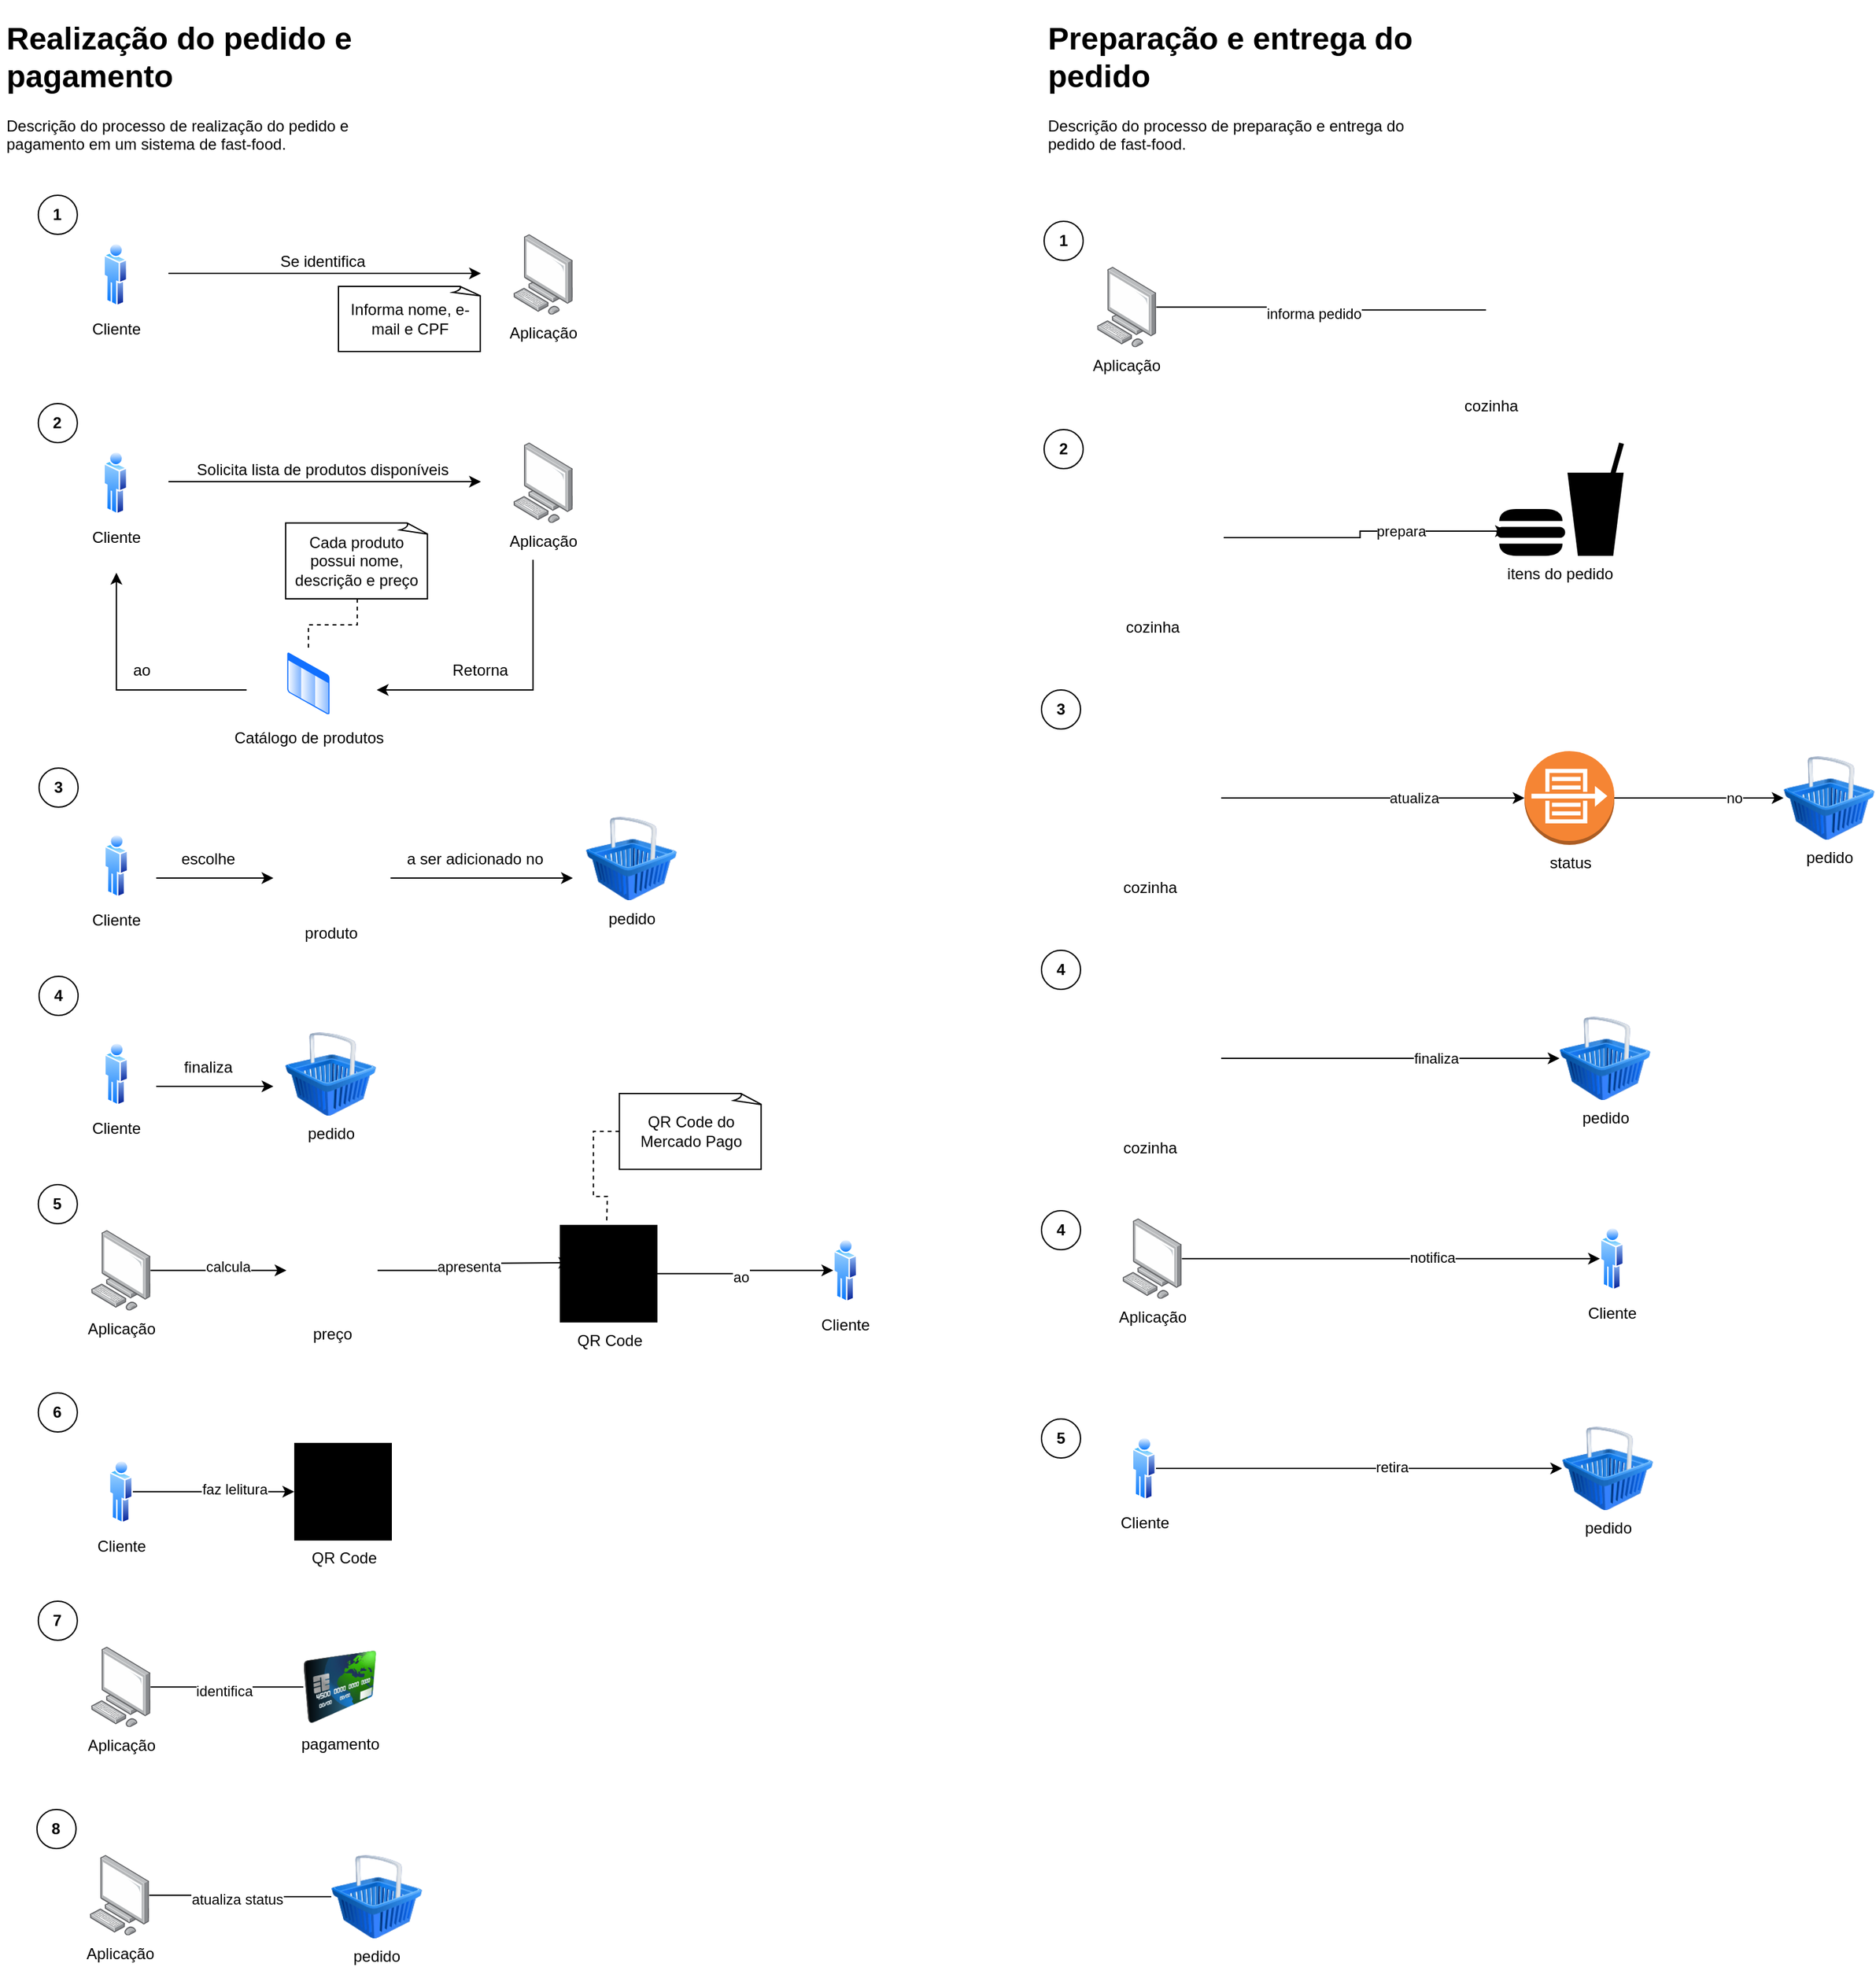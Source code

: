 <mxfile version="21.7.2" type="device">
  <diagram name="Page-1" id="wuaurv5I-6Jd20xGGzwU">
    <mxGraphModel dx="1434" dy="1897" grid="1" gridSize="10" guides="1" tooltips="1" connect="1" arrows="1" fold="1" page="1" pageScale="1" pageWidth="850" pageHeight="1100" math="0" shadow="0">
      <root>
        <mxCell id="0" />
        <mxCell id="1" parent="0" />
        <mxCell id="OzX1Dmt7QXQ8DhSSnQp_-1" value="Cliente" style="image;aspect=fixed;perimeter=ellipsePerimeter;html=1;align=center;shadow=0;dashed=0;spacingTop=3;image=img/lib/active_directory/user.svg;" parent="1" vertex="1">
          <mxGeometry x="129.4" y="-724.1" width="18.5" height="50" as="geometry" />
        </mxCell>
        <mxCell id="OzX1Dmt7QXQ8DhSSnQp_-2" value="Aplicação" style="image;points=[];aspect=fixed;html=1;align=center;shadow=0;dashed=0;image=img/lib/allied_telesis/computer_and_terminals/Personal_Computer.svg;" parent="1" vertex="1">
          <mxGeometry x="444.4" y="-730" width="45.6" height="61.8" as="geometry" />
        </mxCell>
        <mxCell id="OzX1Dmt7QXQ8DhSSnQp_-3" value="" style="endArrow=classic;html=1;rounded=0;" parent="1" edge="1">
          <mxGeometry width="50" height="50" relative="1" as="geometry">
            <mxPoint x="179.4" y="-700" as="sourcePoint" />
            <mxPoint x="419.4" y="-700" as="targetPoint" />
          </mxGeometry>
        </mxCell>
        <mxCell id="OzX1Dmt7QXQ8DhSSnQp_-6" value="Solicita lista de produtos disponíveis" style="text;html=1;strokeColor=none;fillColor=none;align=center;verticalAlign=middle;whiteSpace=wrap;rounded=0;" parent="1" vertex="1">
          <mxGeometry x="157.9" y="-724.1" width="280" height="30" as="geometry" />
        </mxCell>
        <mxCell id="OzX1Dmt7QXQ8DhSSnQp_-8" value="&lt;b&gt;2&lt;/b&gt;" style="ellipse;whiteSpace=wrap;html=1;aspect=fixed;" parent="1" vertex="1">
          <mxGeometry x="79.4" y="-760" width="30" height="30" as="geometry" />
        </mxCell>
        <mxCell id="OzX1Dmt7QXQ8DhSSnQp_-11" value="" style="endArrow=classic;html=1;rounded=0;" parent="1" edge="1">
          <mxGeometry width="50" height="50" relative="1" as="geometry">
            <mxPoint x="459.4" y="-640" as="sourcePoint" />
            <mxPoint x="339.4" y="-540" as="targetPoint" />
            <Array as="points">
              <mxPoint x="459.4" y="-540" />
            </Array>
          </mxGeometry>
        </mxCell>
        <mxCell id="OzX1Dmt7QXQ8DhSSnQp_-12" value="Catálogo de produtos" style="image;aspect=fixed;perimeter=ellipsePerimeter;html=1;align=center;shadow=0;dashed=0;spacingTop=3;image=img/lib/active_directory/list.svg;" parent="1" vertex="1">
          <mxGeometry x="269.4" y="-570" width="35" height="50" as="geometry" />
        </mxCell>
        <mxCell id="OzX1Dmt7QXQ8DhSSnQp_-13" value="Retorna" style="text;html=1;strokeColor=none;fillColor=none;align=center;verticalAlign=middle;whiteSpace=wrap;rounded=0;" parent="1" vertex="1">
          <mxGeometry x="389.4" y="-570" width="60" height="30" as="geometry" />
        </mxCell>
        <mxCell id="OzX1Dmt7QXQ8DhSSnQp_-14" value="" style="endArrow=classic;html=1;rounded=0;" parent="1" edge="1">
          <mxGeometry width="50" height="50" relative="1" as="geometry">
            <mxPoint x="239.4" y="-540" as="sourcePoint" />
            <mxPoint x="139.4" y="-630" as="targetPoint" />
            <Array as="points">
              <mxPoint x="139.4" y="-540" />
            </Array>
          </mxGeometry>
        </mxCell>
        <mxCell id="OzX1Dmt7QXQ8DhSSnQp_-15" value="ao" style="text;html=1;strokeColor=none;fillColor=none;align=center;verticalAlign=middle;whiteSpace=wrap;rounded=0;" parent="1" vertex="1">
          <mxGeometry x="129.4" y="-570" width="60" height="30" as="geometry" />
        </mxCell>
        <mxCell id="OzX1Dmt7QXQ8DhSSnQp_-17" value="Cliente" style="image;aspect=fixed;perimeter=ellipsePerimeter;html=1;align=center;shadow=0;dashed=0;spacingTop=3;image=img/lib/active_directory/user.svg;" parent="1" vertex="1">
          <mxGeometry x="130" y="-430" width="18.5" height="50" as="geometry" />
        </mxCell>
        <mxCell id="OzX1Dmt7QXQ8DhSSnQp_-18" value="produto" style="shape=image;html=1;verticalAlign=top;verticalLabelPosition=bottom;labelBackgroundColor=#ffffff;imageAspect=0;aspect=fixed;image=https://cdn1.iconfinder.com/data/icons/cartoon-snack/128/burger-128.png" parent="1" vertex="1">
          <mxGeometry x="270" y="-435.5" width="68" height="68" as="geometry" />
        </mxCell>
        <mxCell id="OzX1Dmt7QXQ8DhSSnQp_-19" value="" style="endArrow=classic;html=1;rounded=0;" parent="1" edge="1">
          <mxGeometry width="50" height="50" relative="1" as="geometry">
            <mxPoint x="170" y="-395.5" as="sourcePoint" />
            <mxPoint x="260" y="-395.5" as="targetPoint" />
          </mxGeometry>
        </mxCell>
        <mxCell id="OzX1Dmt7QXQ8DhSSnQp_-20" value="escolhe" style="text;html=1;strokeColor=none;fillColor=none;align=center;verticalAlign=middle;whiteSpace=wrap;rounded=0;" parent="1" vertex="1">
          <mxGeometry x="180" y="-425.5" width="60" height="30" as="geometry" />
        </mxCell>
        <mxCell id="OzX1Dmt7QXQ8DhSSnQp_-22" value="&lt;b&gt;3&lt;/b&gt;" style="ellipse;whiteSpace=wrap;html=1;aspect=fixed;" parent="1" vertex="1">
          <mxGeometry x="80" y="-480" width="30" height="30" as="geometry" />
        </mxCell>
        <mxCell id="OzX1Dmt7QXQ8DhSSnQp_-23" value="pedido" style="image;html=1;image=img/lib/clip_art/finance/Shopping_Cart_128x128.png" parent="1" vertex="1">
          <mxGeometry x="500" y="-442.5" width="70" height="64" as="geometry" />
        </mxCell>
        <mxCell id="OzX1Dmt7QXQ8DhSSnQp_-24" value="" style="endArrow=classic;html=1;rounded=0;" parent="1" edge="1">
          <mxGeometry width="50" height="50" relative="1" as="geometry">
            <mxPoint x="350" y="-395.5" as="sourcePoint" />
            <mxPoint x="490" y="-395.5" as="targetPoint" />
          </mxGeometry>
        </mxCell>
        <mxCell id="OzX1Dmt7QXQ8DhSSnQp_-25" value="a ser adicionado no" style="text;html=1;strokeColor=none;fillColor=none;align=center;verticalAlign=middle;whiteSpace=wrap;rounded=0;" parent="1" vertex="1">
          <mxGeometry x="360" y="-425.5" width="110" height="30" as="geometry" />
        </mxCell>
        <mxCell id="OzX1Dmt7QXQ8DhSSnQp_-26" value="&lt;h1&gt;Realização do pedido e pagamento&lt;/h1&gt;&lt;p&gt;Descrição do processo de realização do pedido e pagamento em um sistema de fast-food.&lt;/p&gt;" style="text;html=1;strokeColor=none;fillColor=none;spacing=5;spacingTop=-20;whiteSpace=wrap;overflow=hidden;rounded=0;" parent="1" vertex="1">
          <mxGeometry x="50" y="-1060" width="290" height="140" as="geometry" />
        </mxCell>
        <mxCell id="OzX1Dmt7QXQ8DhSSnQp_-27" value="Cliente" style="image;aspect=fixed;perimeter=ellipsePerimeter;html=1;align=center;shadow=0;dashed=0;spacingTop=3;image=img/lib/active_directory/user.svg;" parent="1" vertex="1">
          <mxGeometry x="130" y="-270" width="18.5" height="50" as="geometry" />
        </mxCell>
        <mxCell id="OzX1Dmt7QXQ8DhSSnQp_-29" value="" style="endArrow=classic;html=1;rounded=0;" parent="1" edge="1">
          <mxGeometry width="50" height="50" relative="1" as="geometry">
            <mxPoint x="170" y="-235.5" as="sourcePoint" />
            <mxPoint x="260" y="-235.5" as="targetPoint" />
          </mxGeometry>
        </mxCell>
        <mxCell id="OzX1Dmt7QXQ8DhSSnQp_-30" value="finaliza" style="text;html=1;strokeColor=none;fillColor=none;align=center;verticalAlign=middle;whiteSpace=wrap;rounded=0;" parent="1" vertex="1">
          <mxGeometry x="180" y="-265.5" width="60" height="30" as="geometry" />
        </mxCell>
        <mxCell id="OzX1Dmt7QXQ8DhSSnQp_-31" value="&lt;b&gt;4&lt;/b&gt;" style="ellipse;whiteSpace=wrap;html=1;aspect=fixed;" parent="1" vertex="1">
          <mxGeometry x="80" y="-320" width="30" height="30" as="geometry" />
        </mxCell>
        <mxCell id="OzX1Dmt7QXQ8DhSSnQp_-32" value="pedido" style="image;html=1;image=img/lib/clip_art/finance/Shopping_Cart_128x128.png" parent="1" vertex="1">
          <mxGeometry x="269" y="-277" width="70" height="64" as="geometry" />
        </mxCell>
        <mxCell id="ye5l1tjyb0kLey99E6Re-64" style="edgeStyle=orthogonalEdgeStyle;rounded=0;orthogonalLoop=1;jettySize=auto;html=1;" edge="1" parent="1" source="OzX1Dmt7QXQ8DhSSnQp_-35">
          <mxGeometry relative="1" as="geometry">
            <mxPoint x="488" y="-100" as="targetPoint" />
          </mxGeometry>
        </mxCell>
        <mxCell id="ye5l1tjyb0kLey99E6Re-67" value="apresenta" style="edgeLabel;html=1;align=center;verticalAlign=middle;resizable=0;points=[];" vertex="1" connectable="0" parent="ye5l1tjyb0kLey99E6Re-64">
          <mxGeometry x="-0.086" y="3" relative="1" as="geometry">
            <mxPoint as="offset" />
          </mxGeometry>
        </mxCell>
        <mxCell id="OzX1Dmt7QXQ8DhSSnQp_-35" value="preço" style="shape=image;html=1;verticalAlign=top;verticalLabelPosition=bottom;labelBackgroundColor=#ffffff;imageAspect=0;aspect=fixed;image=https://cdn0.iconfinder.com/data/icons/business-startup-10/50/29-128.png" parent="1" vertex="1">
          <mxGeometry x="270.0" y="-129.1" width="70" height="70" as="geometry" />
        </mxCell>
        <mxCell id="OzX1Dmt7QXQ8DhSSnQp_-36" value="" style="endArrow=classic;html=1;rounded=0;" parent="1" edge="1" target="OzX1Dmt7QXQ8DhSSnQp_-35" source="ye5l1tjyb0kLey99E6Re-16">
          <mxGeometry width="50" height="50" relative="1" as="geometry">
            <mxPoint x="720" y="-174" as="sourcePoint" />
            <mxPoint x="820" y="-174.5" as="targetPoint" />
          </mxGeometry>
        </mxCell>
        <mxCell id="ye5l1tjyb0kLey99E6Re-18" value="calcula" style="edgeLabel;html=1;align=center;verticalAlign=middle;resizable=0;points=[];" vertex="1" connectable="0" parent="OzX1Dmt7QXQ8DhSSnQp_-36">
          <mxGeometry x="0.143" y="3" relative="1" as="geometry">
            <mxPoint as="offset" />
          </mxGeometry>
        </mxCell>
        <mxCell id="OzX1Dmt7QXQ8DhSSnQp_-38" value="pagamento" style="image;html=1;image=img/lib/clip_art/finance/Credit_Card_128x128.png" parent="1" vertex="1">
          <mxGeometry x="283" y="195.9" width="56" height="60" as="geometry" />
        </mxCell>
        <mxCell id="ye5l1tjyb0kLey99E6Re-1" value="Cliente" style="image;aspect=fixed;perimeter=ellipsePerimeter;html=1;align=center;shadow=0;dashed=0;spacingTop=3;image=img/lib/active_directory/user.svg;" vertex="1" parent="1">
          <mxGeometry x="129.4" y="-884.1" width="18.5" height="50" as="geometry" />
        </mxCell>
        <mxCell id="ye5l1tjyb0kLey99E6Re-2" value="Aplicação" style="image;points=[];aspect=fixed;html=1;align=center;shadow=0;dashed=0;image=img/lib/allied_telesis/computer_and_terminals/Personal_Computer.svg;" vertex="1" parent="1">
          <mxGeometry x="444.4" y="-890" width="45.6" height="61.8" as="geometry" />
        </mxCell>
        <mxCell id="ye5l1tjyb0kLey99E6Re-3" value="" style="endArrow=classic;html=1;rounded=0;" edge="1" parent="1">
          <mxGeometry width="50" height="50" relative="1" as="geometry">
            <mxPoint x="179.4" y="-860" as="sourcePoint" />
            <mxPoint x="419.4" y="-860" as="targetPoint" />
          </mxGeometry>
        </mxCell>
        <mxCell id="ye5l1tjyb0kLey99E6Re-4" value="Se identifica" style="text;html=1;strokeColor=none;fillColor=none;align=center;verticalAlign=middle;whiteSpace=wrap;rounded=0;" vertex="1" parent="1">
          <mxGeometry x="157.9" y="-884.1" width="280" height="30" as="geometry" />
        </mxCell>
        <mxCell id="ye5l1tjyb0kLey99E6Re-5" value="&lt;b&gt;1&lt;/b&gt;" style="ellipse;whiteSpace=wrap;html=1;aspect=fixed;" vertex="1" parent="1">
          <mxGeometry x="79.4" y="-920" width="30" height="30" as="geometry" />
        </mxCell>
        <mxCell id="ye5l1tjyb0kLey99E6Re-12" value="Informa nome, e-mail e CPF" style="whiteSpace=wrap;html=1;shape=mxgraph.basic.document" vertex="1" parent="1">
          <mxGeometry x="310" y="-850" width="110" height="50" as="geometry" />
        </mxCell>
        <mxCell id="ye5l1tjyb0kLey99E6Re-15" style="edgeStyle=orthogonalEdgeStyle;rounded=0;orthogonalLoop=1;jettySize=auto;html=1;endArrow=none;endFill=0;dashed=1;" edge="1" parent="1" source="ye5l1tjyb0kLey99E6Re-13" target="OzX1Dmt7QXQ8DhSSnQp_-12">
          <mxGeometry relative="1" as="geometry" />
        </mxCell>
        <mxCell id="ye5l1tjyb0kLey99E6Re-13" value="Cada produto possui nome, descrição e preço" style="whiteSpace=wrap;html=1;shape=mxgraph.basic.document" vertex="1" parent="1">
          <mxGeometry x="269.4" y="-668.2" width="110" height="58.2" as="geometry" />
        </mxCell>
        <mxCell id="ye5l1tjyb0kLey99E6Re-16" value="Aplicação" style="image;points=[];aspect=fixed;html=1;align=center;shadow=0;dashed=0;image=img/lib/allied_telesis/computer_and_terminals/Personal_Computer.svg;" vertex="1" parent="1">
          <mxGeometry x="120" y="-125.0" width="45.6" height="61.8" as="geometry" />
        </mxCell>
        <mxCell id="ye5l1tjyb0kLey99E6Re-19" value="&lt;b&gt;5&lt;/b&gt;" style="ellipse;whiteSpace=wrap;html=1;aspect=fixed;" vertex="1" parent="1">
          <mxGeometry x="79.4" y="-160" width="30" height="30" as="geometry" />
        </mxCell>
        <mxCell id="ye5l1tjyb0kLey99E6Re-20" value="Cliente" style="image;aspect=fixed;perimeter=ellipsePerimeter;html=1;align=center;shadow=0;dashed=0;spacingTop=3;image=img/lib/active_directory/user.svg;" vertex="1" parent="1">
          <mxGeometry x="690" y="-119.1" width="18.5" height="50" as="geometry" />
        </mxCell>
        <mxCell id="ye5l1tjyb0kLey99E6Re-29" value="&lt;b&gt;6&lt;/b&gt;" style="ellipse;whiteSpace=wrap;html=1;aspect=fixed;" vertex="1" parent="1">
          <mxGeometry x="79.4" width="30" height="30" as="geometry" />
        </mxCell>
        <mxCell id="ye5l1tjyb0kLey99E6Re-31" style="edgeStyle=orthogonalEdgeStyle;rounded=0;orthogonalLoop=1;jettySize=auto;html=1;" edge="1" parent="1" source="ye5l1tjyb0kLey99E6Re-30" target="ye5l1tjyb0kLey99E6Re-70">
          <mxGeometry relative="1" as="geometry">
            <mxPoint x="260" y="76" as="targetPoint" />
          </mxGeometry>
        </mxCell>
        <mxCell id="ye5l1tjyb0kLey99E6Re-32" value="faz lelitura" style="edgeLabel;html=1;align=center;verticalAlign=middle;resizable=0;points=[];" vertex="1" connectable="0" parent="ye5l1tjyb0kLey99E6Re-31">
          <mxGeometry x="0.25" y="2" relative="1" as="geometry">
            <mxPoint as="offset" />
          </mxGeometry>
        </mxCell>
        <mxCell id="ye5l1tjyb0kLey99E6Re-30" value="Cliente" style="image;aspect=fixed;perimeter=ellipsePerimeter;html=1;align=center;shadow=0;dashed=0;spacingTop=3;image=img/lib/active_directory/user.svg;" vertex="1" parent="1">
          <mxGeometry x="133.55" y="50.9" width="18.5" height="50" as="geometry" />
        </mxCell>
        <mxCell id="ye5l1tjyb0kLey99E6Re-74" style="edgeStyle=orthogonalEdgeStyle;rounded=0;orthogonalLoop=1;jettySize=auto;html=1;endArrow=none;endFill=0;" edge="1" parent="1" source="ye5l1tjyb0kLey99E6Re-39" target="OzX1Dmt7QXQ8DhSSnQp_-38">
          <mxGeometry relative="1" as="geometry" />
        </mxCell>
        <mxCell id="ye5l1tjyb0kLey99E6Re-75" value="identifica" style="edgeLabel;html=1;align=center;verticalAlign=middle;resizable=0;points=[];" vertex="1" connectable="0" parent="ye5l1tjyb0kLey99E6Re-74">
          <mxGeometry x="-0.039" y="-3" relative="1" as="geometry">
            <mxPoint as="offset" />
          </mxGeometry>
        </mxCell>
        <mxCell id="ye5l1tjyb0kLey99E6Re-39" value="Aplicação" style="image;points=[];aspect=fixed;html=1;align=center;shadow=0;dashed=0;image=img/lib/allied_telesis/computer_and_terminals/Personal_Computer.svg;" vertex="1" parent="1">
          <mxGeometry x="120" y="195.0" width="45.6" height="61.8" as="geometry" />
        </mxCell>
        <mxCell id="ye5l1tjyb0kLey99E6Re-40" value="&lt;b&gt;7&lt;/b&gt;" style="ellipse;whiteSpace=wrap;html=1;aspect=fixed;" vertex="1" parent="1">
          <mxGeometry x="79.4" y="160" width="30" height="30" as="geometry" />
        </mxCell>
        <mxCell id="ye5l1tjyb0kLey99E6Re-65" style="edgeStyle=orthogonalEdgeStyle;rounded=0;orthogonalLoop=1;jettySize=auto;html=1;entryX=0;entryY=0.5;entryDx=0;entryDy=0;exitX=1;exitY=0.5;exitDx=0;exitDy=0;" edge="1" parent="1" source="ye5l1tjyb0kLey99E6Re-73" target="ye5l1tjyb0kLey99E6Re-20">
          <mxGeometry relative="1" as="geometry">
            <mxPoint x="544.25" y="-94.1" as="sourcePoint" />
          </mxGeometry>
        </mxCell>
        <mxCell id="ye5l1tjyb0kLey99E6Re-66" value="ao" style="edgeLabel;html=1;align=center;verticalAlign=middle;resizable=0;points=[];" vertex="1" connectable="0" parent="ye5l1tjyb0kLey99E6Re-65">
          <mxGeometry x="-0.076" y="-2" relative="1" as="geometry">
            <mxPoint as="offset" />
          </mxGeometry>
        </mxCell>
        <mxCell id="ye5l1tjyb0kLey99E6Re-69" style="edgeStyle=orthogonalEdgeStyle;rounded=0;orthogonalLoop=1;jettySize=auto;html=1;endArrow=none;endFill=0;dashed=1;" edge="1" parent="1" source="ye5l1tjyb0kLey99E6Re-68">
          <mxGeometry relative="1" as="geometry">
            <mxPoint x="516" y="-130" as="targetPoint" />
          </mxGeometry>
        </mxCell>
        <mxCell id="ye5l1tjyb0kLey99E6Re-68" value="QR Code do Mercado Pago" style="whiteSpace=wrap;html=1;shape=mxgraph.basic.document" vertex="1" parent="1">
          <mxGeometry x="525.75" y="-230.0" width="110" height="58.2" as="geometry" />
        </mxCell>
        <mxCell id="ye5l1tjyb0kLey99E6Re-70" value="QR Code" style="shape=image;html=1;verticalAlign=top;verticalLabelPosition=bottom;labelBackgroundColor=#ffffff;imageAspect=0;aspect=fixed;image=https://cdn1.iconfinder.com/data/icons/ionicons-outline-vol-2/512/qr-code-outline-128.png;imageBackground=#000000;" vertex="1" parent="1">
          <mxGeometry x="276" y="38.4" width="75" height="75" as="geometry" />
        </mxCell>
        <mxCell id="ye5l1tjyb0kLey99E6Re-73" value="QR Code" style="shape=image;html=1;verticalAlign=top;verticalLabelPosition=bottom;labelBackgroundColor=#ffffff;imageAspect=0;aspect=fixed;image=https://cdn1.iconfinder.com/data/icons/ionicons-outline-vol-2/512/qr-code-outline-128.png;imageBackground=#000000;" vertex="1" parent="1">
          <mxGeometry x="480" y="-129.1" width="75" height="75" as="geometry" />
        </mxCell>
        <mxCell id="ye5l1tjyb0kLey99E6Re-77" style="edgeStyle=orthogonalEdgeStyle;rounded=0;orthogonalLoop=1;jettySize=auto;html=1;endArrow=none;endFill=0;" edge="1" parent="1" source="ye5l1tjyb0kLey99E6Re-79" target="ye5l1tjyb0kLey99E6Re-81">
          <mxGeometry relative="1" as="geometry">
            <mxPoint x="282" y="385.9" as="targetPoint" />
          </mxGeometry>
        </mxCell>
        <mxCell id="ye5l1tjyb0kLey99E6Re-78" value="atualiza status" style="edgeLabel;html=1;align=center;verticalAlign=middle;resizable=0;points=[];" vertex="1" connectable="0" parent="ye5l1tjyb0kLey99E6Re-77">
          <mxGeometry x="-0.039" y="-3" relative="1" as="geometry">
            <mxPoint as="offset" />
          </mxGeometry>
        </mxCell>
        <mxCell id="ye5l1tjyb0kLey99E6Re-79" value="Aplicação" style="image;points=[];aspect=fixed;html=1;align=center;shadow=0;dashed=0;image=img/lib/allied_telesis/computer_and_terminals/Personal_Computer.svg;" vertex="1" parent="1">
          <mxGeometry x="119" y="355.0" width="45.6" height="61.8" as="geometry" />
        </mxCell>
        <mxCell id="ye5l1tjyb0kLey99E6Re-80" value="&lt;b&gt;8&lt;/b&gt;" style="ellipse;whiteSpace=wrap;html=1;aspect=fixed;" vertex="1" parent="1">
          <mxGeometry x="78.4" y="320" width="30" height="30" as="geometry" />
        </mxCell>
        <mxCell id="ye5l1tjyb0kLey99E6Re-81" value="pedido" style="image;html=1;image=img/lib/clip_art/finance/Shopping_Cart_128x128.png" vertex="1" parent="1">
          <mxGeometry x="304.4" y="355" width="70" height="64" as="geometry" />
        </mxCell>
        <mxCell id="ye5l1tjyb0kLey99E6Re-83" value="&lt;h1&gt;Preparação e entrega do pedido&lt;/h1&gt;&lt;p&gt;Descrição do processo de preparação e entrega do pedido de fast-food.&lt;/p&gt;" style="text;html=1;strokeColor=none;fillColor=none;spacing=5;spacingTop=-20;whiteSpace=wrap;overflow=hidden;rounded=0;" vertex="1" parent="1">
          <mxGeometry x="850" y="-1060" width="290" height="140" as="geometry" />
        </mxCell>
        <mxCell id="ye5l1tjyb0kLey99E6Re-85" style="edgeStyle=orthogonalEdgeStyle;rounded=0;orthogonalLoop=1;jettySize=auto;html=1;endArrow=none;endFill=0;entryX=0.469;entryY=0.532;entryDx=0;entryDy=0;entryPerimeter=0;" edge="1" parent="1" source="ye5l1tjyb0kLey99E6Re-87" target="ye5l1tjyb0kLey99E6Re-92">
          <mxGeometry relative="1" as="geometry">
            <mxPoint x="1078" y="-833" as="targetPoint" />
          </mxGeometry>
        </mxCell>
        <mxCell id="ye5l1tjyb0kLey99E6Re-86" value="informa pedido" style="edgeLabel;html=1;align=center;verticalAlign=middle;resizable=0;points=[];" vertex="1" connectable="0" parent="ye5l1tjyb0kLey99E6Re-85">
          <mxGeometry x="-0.039" y="-3" relative="1" as="geometry">
            <mxPoint as="offset" />
          </mxGeometry>
        </mxCell>
        <mxCell id="ye5l1tjyb0kLey99E6Re-87" value="Aplicação" style="image;points=[];aspect=fixed;html=1;align=center;shadow=0;dashed=0;image=img/lib/allied_telesis/computer_and_terminals/Personal_Computer.svg;" vertex="1" parent="1">
          <mxGeometry x="892.6" y="-865" width="45.6" height="61.8" as="geometry" />
        </mxCell>
        <mxCell id="ye5l1tjyb0kLey99E6Re-88" value="&lt;b&gt;1&lt;/b&gt;" style="ellipse;whiteSpace=wrap;html=1;aspect=fixed;" vertex="1" parent="1">
          <mxGeometry x="852" y="-900" width="30" height="30" as="geometry" />
        </mxCell>
        <mxCell id="ye5l1tjyb0kLey99E6Re-92" value="cozinha" style="shape=image;html=1;verticalAlign=top;verticalLabelPosition=bottom;labelBackgroundColor=#ffffff;imageAspect=0;aspect=fixed;image=https://cdn0.iconfinder.com/data/icons/kameleon-free-pack/110/Chef-2-128.png" vertex="1" parent="1">
          <mxGeometry x="1131.4" y="-900" width="128" height="128" as="geometry" />
        </mxCell>
        <mxCell id="ye5l1tjyb0kLey99E6Re-96" value="&lt;b&gt;2&lt;/b&gt;" style="ellipse;whiteSpace=wrap;html=1;aspect=fixed;" vertex="1" parent="1">
          <mxGeometry x="852" y="-740" width="30" height="30" as="geometry" />
        </mxCell>
        <mxCell id="ye5l1tjyb0kLey99E6Re-99" style="edgeStyle=orthogonalEdgeStyle;rounded=0;orthogonalLoop=1;jettySize=auto;html=1;entryX=0.082;entryY=0.782;entryDx=0;entryDy=0;entryPerimeter=0;" edge="1" parent="1" source="ye5l1tjyb0kLey99E6Re-97" target="ye5l1tjyb0kLey99E6Re-98">
          <mxGeometry relative="1" as="geometry" />
        </mxCell>
        <mxCell id="ye5l1tjyb0kLey99E6Re-100" value="prepara" style="edgeLabel;html=1;align=center;verticalAlign=middle;resizable=0;points=[];" vertex="1" connectable="0" parent="ye5l1tjyb0kLey99E6Re-99">
          <mxGeometry x="0.264" relative="1" as="geometry">
            <mxPoint as="offset" />
          </mxGeometry>
        </mxCell>
        <mxCell id="ye5l1tjyb0kLey99E6Re-97" value="cozinha" style="shape=image;html=1;verticalAlign=top;verticalLabelPosition=bottom;labelBackgroundColor=#ffffff;imageAspect=0;aspect=fixed;image=https://cdn0.iconfinder.com/data/icons/kameleon-free-pack/110/Chef-2-128.png" vertex="1" parent="1">
          <mxGeometry x="880" y="-712" width="110" height="110" as="geometry" />
        </mxCell>
        <mxCell id="ye5l1tjyb0kLey99E6Re-98" value="itens do pedido" style="shape=mxgraph.signs.food.fast_food;html=1;pointerEvents=1;fillColor=#000000;strokeColor=none;verticalLabelPosition=bottom;verticalAlign=top;align=center;" vertex="1" parent="1">
          <mxGeometry x="1199.4" y="-730" width="98" height="87" as="geometry" />
        </mxCell>
        <mxCell id="ye5l1tjyb0kLey99E6Re-101" value="&lt;b&gt;3&lt;/b&gt;" style="ellipse;whiteSpace=wrap;html=1;aspect=fixed;" vertex="1" parent="1">
          <mxGeometry x="850" y="-540" width="30" height="30" as="geometry" />
        </mxCell>
        <mxCell id="ye5l1tjyb0kLey99E6Re-102" style="edgeStyle=orthogonalEdgeStyle;rounded=0;orthogonalLoop=1;jettySize=auto;html=1;" edge="1" parent="1" source="ye5l1tjyb0kLey99E6Re-104" target="ye5l1tjyb0kLey99E6Re-107">
          <mxGeometry relative="1" as="geometry">
            <mxPoint x="1205.436" y="-461.966" as="targetPoint" />
          </mxGeometry>
        </mxCell>
        <mxCell id="ye5l1tjyb0kLey99E6Re-103" value="atualiza" style="edgeLabel;html=1;align=center;verticalAlign=middle;resizable=0;points=[];" vertex="1" connectable="0" parent="ye5l1tjyb0kLey99E6Re-102">
          <mxGeometry x="0.264" relative="1" as="geometry">
            <mxPoint as="offset" />
          </mxGeometry>
        </mxCell>
        <mxCell id="ye5l1tjyb0kLey99E6Re-104" value="cozinha" style="shape=image;html=1;verticalAlign=top;verticalLabelPosition=bottom;labelBackgroundColor=#ffffff;imageAspect=0;aspect=fixed;image=https://cdn0.iconfinder.com/data/icons/kameleon-free-pack/110/Chef-2-128.png" vertex="1" parent="1">
          <mxGeometry x="878" y="-512" width="110" height="110" as="geometry" />
        </mxCell>
        <mxCell id="ye5l1tjyb0kLey99E6Re-111" style="edgeStyle=orthogonalEdgeStyle;rounded=0;orthogonalLoop=1;jettySize=auto;html=1;" edge="1" parent="1" source="ye5l1tjyb0kLey99E6Re-107" target="ye5l1tjyb0kLey99E6Re-110">
          <mxGeometry relative="1" as="geometry" />
        </mxCell>
        <mxCell id="ye5l1tjyb0kLey99E6Re-112" value="no" style="edgeLabel;html=1;align=center;verticalAlign=middle;resizable=0;points=[];" vertex="1" connectable="0" parent="ye5l1tjyb0kLey99E6Re-111">
          <mxGeometry x="0.415" relative="1" as="geometry">
            <mxPoint as="offset" />
          </mxGeometry>
        </mxCell>
        <mxCell id="ye5l1tjyb0kLey99E6Re-107" value="status" style="outlineConnect=0;dashed=0;verticalLabelPosition=bottom;verticalAlign=top;align=center;html=1;shape=mxgraph.aws3.flow_logs;fillColor=#F58534;gradientColor=none;" vertex="1" parent="1">
          <mxGeometry x="1221" y="-493" width="69" height="72" as="geometry" />
        </mxCell>
        <mxCell id="ye5l1tjyb0kLey99E6Re-110" value="pedido" style="image;html=1;image=img/lib/clip_art/finance/Shopping_Cart_128x128.png" vertex="1" parent="1">
          <mxGeometry x="1420" y="-489" width="70" height="64" as="geometry" />
        </mxCell>
        <mxCell id="ye5l1tjyb0kLey99E6Re-113" value="&lt;b&gt;4&lt;/b&gt;" style="ellipse;whiteSpace=wrap;html=1;aspect=fixed;" vertex="1" parent="1">
          <mxGeometry x="850" y="-340" width="30" height="30" as="geometry" />
        </mxCell>
        <mxCell id="ye5l1tjyb0kLey99E6Re-114" style="edgeStyle=orthogonalEdgeStyle;rounded=0;orthogonalLoop=1;jettySize=auto;html=1;" edge="1" parent="1" source="ye5l1tjyb0kLey99E6Re-116" target="ye5l1tjyb0kLey99E6Re-120">
          <mxGeometry relative="1" as="geometry">
            <mxPoint x="1221" y="-257" as="targetPoint" />
          </mxGeometry>
        </mxCell>
        <mxCell id="ye5l1tjyb0kLey99E6Re-115" value="finaliza" style="edgeLabel;html=1;align=center;verticalAlign=middle;resizable=0;points=[];" vertex="1" connectable="0" parent="ye5l1tjyb0kLey99E6Re-114">
          <mxGeometry x="0.264" relative="1" as="geometry">
            <mxPoint as="offset" />
          </mxGeometry>
        </mxCell>
        <mxCell id="ye5l1tjyb0kLey99E6Re-116" value="cozinha" style="shape=image;html=1;verticalAlign=top;verticalLabelPosition=bottom;labelBackgroundColor=#ffffff;imageAspect=0;aspect=fixed;image=https://cdn0.iconfinder.com/data/icons/kameleon-free-pack/110/Chef-2-128.png" vertex="1" parent="1">
          <mxGeometry x="878" y="-312" width="110" height="110" as="geometry" />
        </mxCell>
        <mxCell id="ye5l1tjyb0kLey99E6Re-120" value="pedido" style="image;html=1;image=img/lib/clip_art/finance/Shopping_Cart_128x128.png" vertex="1" parent="1">
          <mxGeometry x="1247.9" y="-289" width="70" height="64" as="geometry" />
        </mxCell>
        <mxCell id="ye5l1tjyb0kLey99E6Re-121" value="Cliente" style="image;aspect=fixed;perimeter=ellipsePerimeter;html=1;align=center;shadow=0;dashed=0;spacingTop=3;image=img/lib/active_directory/user.svg;" vertex="1" parent="1">
          <mxGeometry x="1278.9" y="-128.1" width="18.5" height="50" as="geometry" />
        </mxCell>
        <mxCell id="ye5l1tjyb0kLey99E6Re-122" value="&lt;b&gt;5&lt;/b&gt;" style="ellipse;whiteSpace=wrap;html=1;aspect=fixed;" vertex="1" parent="1">
          <mxGeometry x="850" y="20" width="30" height="30" as="geometry" />
        </mxCell>
        <mxCell id="ye5l1tjyb0kLey99E6Re-123" value="pedido" style="image;html=1;image=img/lib/clip_art/finance/Shopping_Cart_128x128.png" vertex="1" parent="1">
          <mxGeometry x="1249.9" y="26" width="70" height="64" as="geometry" />
        </mxCell>
        <mxCell id="ye5l1tjyb0kLey99E6Re-129" value="&lt;b&gt;4&lt;/b&gt;" style="ellipse;whiteSpace=wrap;html=1;aspect=fixed;" vertex="1" parent="1">
          <mxGeometry x="850" y="-140" width="30" height="30" as="geometry" />
        </mxCell>
        <mxCell id="ye5l1tjyb0kLey99E6Re-132" style="edgeStyle=orthogonalEdgeStyle;rounded=0;orthogonalLoop=1;jettySize=auto;html=1;entryX=0;entryY=0.5;entryDx=0;entryDy=0;" edge="1" parent="1" source="ye5l1tjyb0kLey99E6Re-131" target="ye5l1tjyb0kLey99E6Re-121">
          <mxGeometry relative="1" as="geometry" />
        </mxCell>
        <mxCell id="ye5l1tjyb0kLey99E6Re-133" value="notifica" style="edgeLabel;html=1;align=center;verticalAlign=middle;resizable=0;points=[];" vertex="1" connectable="0" parent="ye5l1tjyb0kLey99E6Re-132">
          <mxGeometry x="0.197" y="1" relative="1" as="geometry">
            <mxPoint as="offset" />
          </mxGeometry>
        </mxCell>
        <mxCell id="ye5l1tjyb0kLey99E6Re-131" value="Aplicação" style="image;points=[];aspect=fixed;html=1;align=center;shadow=0;dashed=0;image=img/lib/allied_telesis/computer_and_terminals/Personal_Computer.svg;" vertex="1" parent="1">
          <mxGeometry x="912.2" y="-134" width="45.6" height="61.8" as="geometry" />
        </mxCell>
        <mxCell id="ye5l1tjyb0kLey99E6Re-135" style="edgeStyle=orthogonalEdgeStyle;rounded=0;orthogonalLoop=1;jettySize=auto;html=1;entryX=0;entryY=0.5;entryDx=0;entryDy=0;" edge="1" parent="1" source="ye5l1tjyb0kLey99E6Re-134" target="ye5l1tjyb0kLey99E6Re-123">
          <mxGeometry relative="1" as="geometry" />
        </mxCell>
        <mxCell id="ye5l1tjyb0kLey99E6Re-136" value="retira" style="edgeLabel;html=1;align=center;verticalAlign=middle;resizable=0;points=[];" vertex="1" connectable="0" parent="ye5l1tjyb0kLey99E6Re-135">
          <mxGeometry x="0.161" y="1" relative="1" as="geometry">
            <mxPoint as="offset" />
          </mxGeometry>
        </mxCell>
        <mxCell id="ye5l1tjyb0kLey99E6Re-134" value="Cliente" style="image;aspect=fixed;perimeter=ellipsePerimeter;html=1;align=center;shadow=0;dashed=0;spacingTop=3;image=img/lib/active_directory/user.svg;" vertex="1" parent="1">
          <mxGeometry x="919.4" y="33" width="18.5" height="50" as="geometry" />
        </mxCell>
      </root>
    </mxGraphModel>
  </diagram>
</mxfile>
